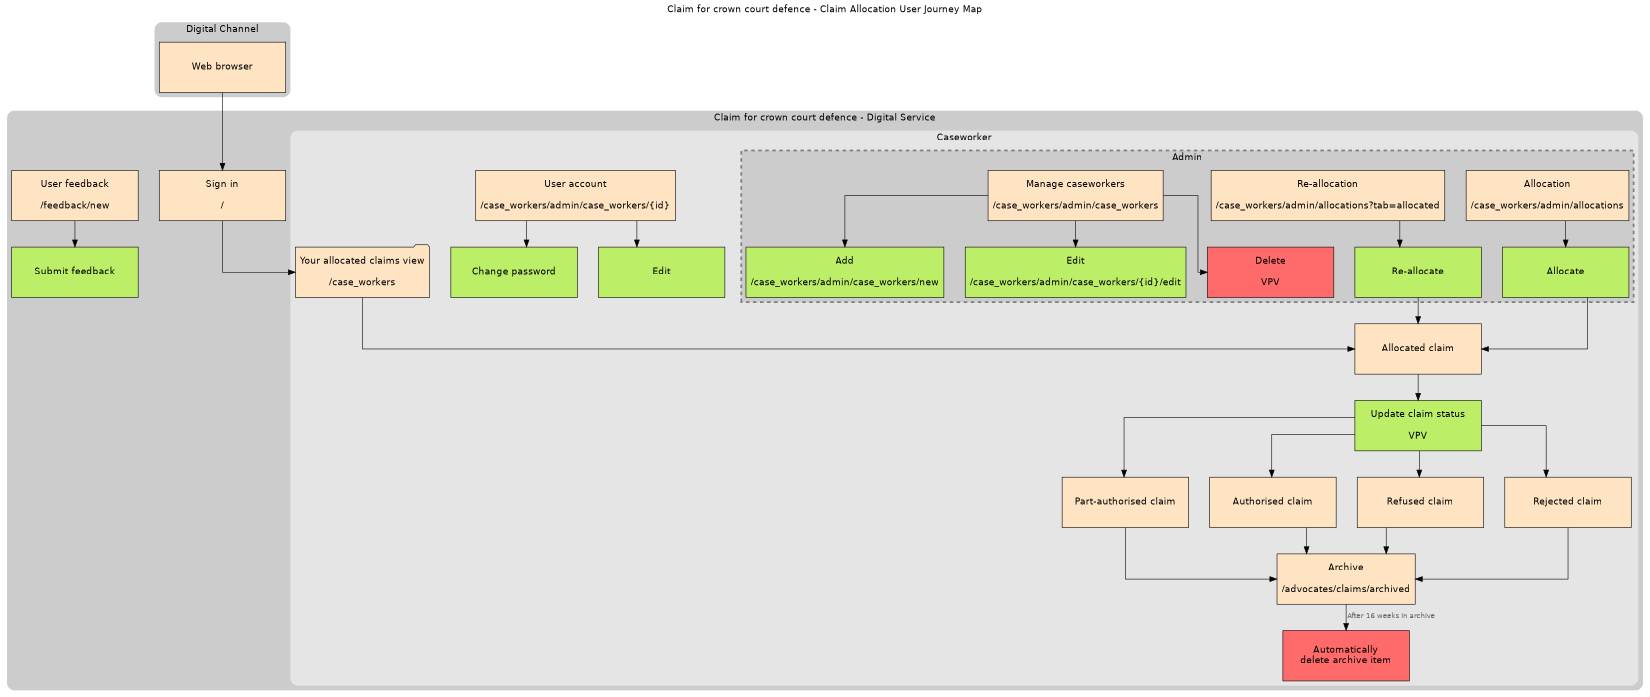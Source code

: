 digraph CLA_User_Journey {
	compound 	= true
	labelloc 	= t
	ordering 	= out
	splines 	= ortho
	nodesep		= .5
	ranksep 	= .3

	label 		= "Claim for crown court defence - Claim Allocation User Journey Map"
	fontsize	= 16
	size 		= "11x8"

	graph  [ style="rounded, filled" fillcolor=grey80 fontname=Helvetica penwidth=0 ]
	node   [ shape=box style=filled fillcolor=bisque fontname=Helvetica fontsize=16 height=1.2 width=3 ]
	edge   [ minlen=2 arrowsize=1.2 fontname=Helvetica fontsize=12 fontcolor=grey40 ]

	subgraph cluster_digital_channel {
		label="Digital Channel"

		browser [ label = "Web browser" ]
	}

	subgraph cluster_adp_digital_service {
		label="Claim for crown court defence - Digital Service"

		sign_in [ label="Sign in\n\n/" ]

		feedback [ label="User feedback\n\n/feedback/new" ]
		feedback_submitted [ label="Submit feedback" fillcolor=darkolivegreen2 ]

		feedback -> feedback_submitted

		subgraph logged_in {
			label="User logged in"
			fillcolor=grey90

			subgraph cluster_caseworker {
				label="Caseworker"

				claims [ label="Your allocated claims view\n\n/case_workers" shape="folder" ]
				allocated_claim [ label="Allocated claim" ]
				part_authorised_claim [ label="Part-authorised claim" ]
				authorised_claim [ label="Authorised claim" ]
				refused_claim [ label="Refused claim" ]
				rejected_claim [ label="Rejected claim" ]
				update_claim [ label="Update claim status\n\nVPV" fillcolor=darkolivegreen2 ]
				account [ label="User account\n\n/case_workers/admin/case_workers/{id}" ]

				account -> {
					edit [ label="Edit" fillcolor=darkolivegreen2 ]
					change_password [ label="Change password" fillcolor=darkolivegreen2 ]
				}

				archive [ label="Archive\n\n/advocates/claims/archived" ]
				delete_archive [ label="Automatically\ndelete archive item"  fillcolor=indianred1 ]

				subgraph cluster_caseworker_admin {
					label="Admin"
					fillcolor=grey80
					penwidth=3
					color=gray50
					style="filled,dashed"

					allocation [ label="Allocation\n\n/case_workers/admin/allocations" ]
					reallocation [ label="Re-allocation\n\n/case_workers/admin/allocations?tab=allocated" ]
					manage_caseworkers [ label="Manage caseworkers\n\n/case_workers/admin/case_workers" ]

					# Admin connections
					manage_caseworkers -> {
						add_caseworker [ label="Add\n\n/case_workers/admin/case_workers/new" fillcolor=darkolivegreen2 ]
						edit_caseworker [ label="Edit\n\n/case_workers/admin/case_workers/{id}/edit" fillcolor=darkolivegreen2 ]
						delete_caseworker [ label="Delete\n\nVPV" fillcolor=indianred1 ]
					}

					allocation -> {
						allocate_claim [ label="Allocate" fillcolor=darkolivegreen2 ]
					}
					reallocation -> {
						reallocate_claim [ label="Re-allocate" fillcolor=darkolivegreen2 ]
					}
				}
			}
		}
	}

	browser -> sign_in -> claims -> allocated_claim -> update_claim

	{ allocate_claim, reallocate_claim } -> allocated_claim

	update_claim -> {
		part_authorised_claim
		authorised_claim
		refused_claim
		rejected_claim
	} -> archive

	archive -> delete_archive [ taillabel="After 16 weeks in archive" labeldistance="8" labelangle="75" ]
}
